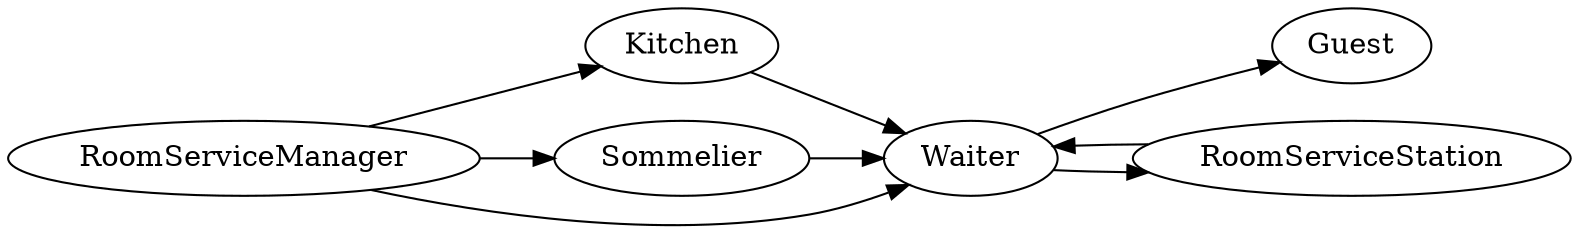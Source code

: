 

digraph {
    rankdir="LR";
    RoomServiceManager -> Kitchen;
    RoomServiceManager -> Sommelier;
    RoomServiceManager -> Waiter;
    Kitchen -> Waiter;
    Sommelier -> Waiter;
    Waiter -> Guest;
    Waiter -> RoomServiceStation;
    RoomServiceStation -> Waiter;
}